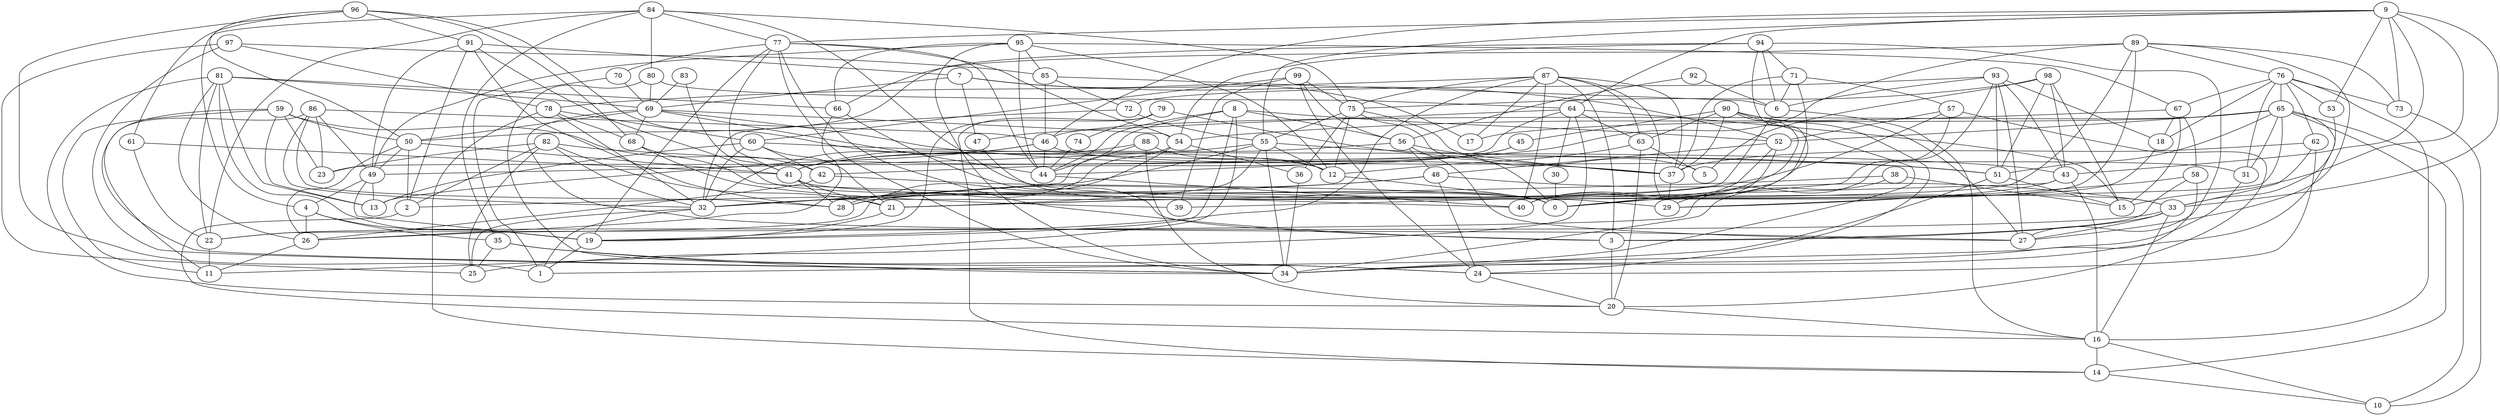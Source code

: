 digraph GG_graph {

subgraph G_graph {
edge [color = black]
"60" -> "21" [dir = none]
"60" -> "43" [dir = none]
"64" -> "30" [dir = none]
"64" -> "23" [dir = none]
"64" -> "47" [dir = none]
"64" -> "15" [dir = none]
"64" -> "25" [dir = none]
"76" -> "31" [dir = none]
"76" -> "65" [dir = none]
"76" -> "67" [dir = none]
"76" -> "73" [dir = none]
"45" -> "41" [dir = none]
"31" -> "1" [dir = none]
"57" -> "20" [dir = none]
"57" -> "28" [dir = none]
"92" -> "56" [dir = none]
"92" -> "6" [dir = none]
"6" -> "32" [dir = none]
"33" -> "27" [dir = none]
"33" -> "3" [dir = none]
"86" -> "28" [dir = none]
"86" -> "32" [dir = none]
"86" -> "46" [dir = none]
"86" -> "23" [dir = none]
"71" -> "37" [dir = none]
"71" -> "6" [dir = none]
"71" -> "40" [dir = none]
"71" -> "57" [dir = none]
"94" -> "50" [dir = none]
"94" -> "6" [dir = none]
"94" -> "0" [dir = none]
"91" -> "49" [dir = none]
"91" -> "0" [dir = none]
"91" -> "2" [dir = none]
"91" -> "7" [dir = none]
"75" -> "5" [dir = none]
"75" -> "36" [dir = none]
"75" -> "55" [dir = none]
"75" -> "0" [dir = none]
"51" -> "15" [dir = none]
"93" -> "18" [dir = none]
"93" -> "22" [dir = none]
"93" -> "43" [dir = none]
"93" -> "51" [dir = none]
"46" -> "32" [dir = none]
"46" -> "44" [dir = none]
"46" -> "13" [dir = none]
"42" -> "0" [dir = none]
"58" -> "34" [dir = none]
"30" -> "0" [dir = none]
"84" -> "80" [dir = none]
"84" -> "35" [dir = none]
"84" -> "75" [dir = none]
"84" -> "77" [dir = none]
"77" -> "3" [dir = none]
"77" -> "44" [dir = none]
"77" -> "41" [dir = none]
"77" -> "54" [dir = none]
"77" -> "19" [dir = none]
"9" -> "55" [dir = none]
"9" -> "33" [dir = none]
"9" -> "46" [dir = none]
"9" -> "64" [dir = none]
"9" -> "53" [dir = none]
"9" -> "43" [dir = none]
"9" -> "15" [dir = none]
"9" -> "73" [dir = none]
"53" -> "33" [dir = none]
"52" -> "40" [dir = none]
"52" -> "48" [dir = none]
"70" -> "1" [dir = none]
"70" -> "69" [dir = none]
"66" -> "26" [dir = none]
"4" -> "19" [dir = none]
"21" -> "19" [dir = none]
"26" -> "11" [dir = none]
"35" -> "25" [dir = none]
"35" -> "34" [dir = none]
"8" -> "52" [dir = none]
"8" -> "44" [dir = none]
"8" -> "11" [dir = none]
"8" -> "32" [dir = none]
"83" -> "41" [dir = none]
"83" -> "69" [dir = none]
"49" -> "13" [dir = none]
"49" -> "4" [dir = none]
"80" -> "69" [dir = none]
"2" -> "16" [dir = none]
"16" -> "10" [dir = none]
"68" -> "40" [dir = none]
"68" -> "39" [dir = none]
"98" -> "43" [dir = none]
"98" -> "15" [dir = none]
"98" -> "5" [dir = none]
"89" -> "73" [dir = none]
"89" -> "66" [dir = none]
"89" -> "0" [dir = none]
"82" -> "51" [dir = none]
"82" -> "25" [dir = none]
"81" -> "22" [dir = none]
"81" -> "13" [dir = none]
"81" -> "26" [dir = none]
"81" -> "19" [dir = none]
"81" -> "69" [dir = none]
"81" -> "20" [dir = none]
"19" -> "1" [dir = none]
"95" -> "85" [dir = none]
"95" -> "44" [dir = none]
"95" -> "34" [dir = none]
"95" -> "12" [dir = none]
"95" -> "66" [dir = none]
"69" -> "27" [dir = none]
"69" -> "44" [dir = none]
"69" -> "50" [dir = none]
"69" -> "37" [dir = none]
"78" -> "68" [dir = none]
"78" -> "32" [dir = none]
"54" -> "28" [dir = none]
"54" -> "36" [dir = none]
"65" -> "51" [dir = none]
"65" -> "46" [dir = none]
"65" -> "14" [dir = none]
"65" -> "34" [dir = none]
"65" -> "31" [dir = none]
"65" -> "10" [dir = none]
"7" -> "69" [dir = none]
"7" -> "17" [dir = none]
"7" -> "52" [dir = none]
"50" -> "41" [dir = none]
"50" -> "49" [dir = none]
"59" -> "42" [dir = none]
"59" -> "11" [dir = none]
"59" -> "13" [dir = none]
"59" -> "34" [dir = none]
"67" -> "58" [dir = none]
"67" -> "15" [dir = none]
"67" -> "54" [dir = none]
"67" -> "18" [dir = none]
"24" -> "20" [dir = none]
"18" -> "0" [dir = none]
"88" -> "41" [dir = none]
"88" -> "12" [dir = none]
"14" -> "10" [dir = none]
"72" -> "32" [dir = none]
"63" -> "12" [dir = none]
"63" -> "20" [dir = none]
"87" -> "3" [dir = none]
"87" -> "78" [dir = none]
"87" -> "37" [dir = none]
"87" -> "19" [dir = none]
"87" -> "17" [dir = none]
"87" -> "75" [dir = none]
"87" -> "40" [dir = none]
"87" -> "29" [dir = none]
"87" -> "63" [dir = none]
"62" -> "37" [dir = none]
"62" -> "24" [dir = none]
"62" -> "33" [dir = none]
"55" -> "21" [dir = none]
"55" -> "34" [dir = none]
"55" -> "51" [dir = none]
"55" -> "49" [dir = none]
"55" -> "32" [dir = none]
"55" -> "12" [dir = none]
"97" -> "78" [dir = none]
"97" -> "34" [dir = none]
"47" -> "0" [dir = none]
"43" -> "16" [dir = none]
"43" -> "39" [dir = none]
"96" -> "61" [dir = none]
"96" -> "68" [dir = none]
"96" -> "1" [dir = none]
"96" -> "12" [dir = none]
"38" -> "2" [dir = none]
"38" -> "34" [dir = none]
"38" -> "15" [dir = none]
"61" -> "22" [dir = none]
"48" -> "32" [dir = none]
"48" -> "24" [dir = none]
"85" -> "46" [dir = none]
"85" -> "6" [dir = none]
"85" -> "72" [dir = none]
"22" -> "11" [dir = none]
"79" -> "74" [dir = none]
"79" -> "37" [dir = none]
"79" -> "19" [dir = none]
"56" -> "48" [dir = none]
"56" -> "41" [dir = none]
"99" -> "75" [dir = none]
"99" -> "56" [dir = none]
"41" -> "28" [dir = none]
"41" -> "29" [dir = none]
"74" -> "44" [dir = none]
"90" -> "34" [dir = none]
"90" -> "37" [dir = none]
"90" -> "24" [dir = none]
"90" -> "45" [dir = none]
"90" -> "27" [dir = none]
"7" -> "47" [dir = none]
"96" -> "91" [dir = none]
"82" -> "23" [dir = none]
"46" -> "31" [dir = none]
"51" -> "34" [dir = none]
"50" -> "2" [dir = none]
"84" -> "33" [dir = none]
"58" -> "3" [dir = none]
"99" -> "39" [dir = none]
"33" -> "22" [dir = none]
"49" -> "19" [dir = none]
"88" -> "44" [dir = none]
"82" -> "32" [dir = none]
"66" -> "3" [dir = none]
"57" -> "52" [dir = none]
"58" -> "29" [dir = none]
"98" -> "75" [dir = none]
"80" -> "64" [dir = none]
"6" -> "16" [dir = none]
"90" -> "63" [dir = none]
"8" -> "56" [dir = none]
"95" -> "67" [dir = none]
"91" -> "28" [dir = none]
"78" -> "14" [dir = none]
"69" -> "68" [dir = none]
"76" -> "53" [dir = none]
"84" -> "4" [dir = none]
"81" -> "66" [dir = none]
"20" -> "16" [dir = none]
"69" -> "54" [dir = none]
"72" -> "55" [dir = none]
"95" -> "49" [dir = none]
"75" -> "12" [dir = none]
"56" -> "37" [dir = none]
"4" -> "26" [dir = none]
"89" -> "76" [dir = none]
"76" -> "18" [dir = none]
"36" -> "34" [dir = none]
"82" -> "21" [dir = none]
"61" -> "41" [dir = none]
"94" -> "54" [dir = none]
"32" -> "25" [dir = none]
"88" -> "20" [dir = none]
"35" -> "24" [dir = none]
"97" -> "85" [dir = none]
"94" -> "27" [dir = none]
"3" -> "20" [dir = none]
"99" -> "60" [dir = none]
"94" -> "71" [dir = none]
"99" -> "24" [dir = none]
"90" -> "40" [dir = none]
"77" -> "34" [dir = none]
"52" -> "29" [dir = none]
"65" -> "52" [dir = none]
"73" -> "10" [dir = none]
"93" -> "27" [dir = none]
"42" -> "26" [dir = none]
"76" -> "62" [dir = none]
"64" -> "63" [dir = none]
"4" -> "35" [dir = none]
"37" -> "29" [dir = none]
"48" -> "28" [dir = none]
"78" -> "60" [dir = none]
"97" -> "25" [dir = none]
"76" -> "16" [dir = none]
"82" -> "2" [dir = none]
"48" -> "33" [dir = none]
"77" -> "70" [dir = none]
"33" -> "16" [dir = none]
"84" -> "22" [dir = none]
"45" -> "42" [dir = none]
"93" -> "72" [dir = none]
"93" -> "6" [dir = none]
"12" -> "0" [dir = none]
"8" -> "19" [dir = none]
"57" -> "0" [dir = none]
"89" -> "21" [dir = none]
"50" -> "26" [dir = none]
"60" -> "13" [dir = none]
"65" -> "21" [dir = none]
"65" -> "17" [dir = none]
"63" -> "5" [dir = none]
"32" -> "1" [dir = none]
"80" -> "24" [dir = none]
"59" -> "23" [dir = none]
"60" -> "32" [dir = none]
"56" -> "27" [dir = none]
"98" -> "51" [dir = none]
"16" -> "14" [dir = none]
"96" -> "50" [dir = none]
"60" -> "42" [dir = none]
"89" -> "44" [dir = none]
"43" -> "29" [dir = none]
"86" -> "49" [dir = none]
"44" -> "40" [dir = none]
"59" -> "50" [dir = none]
"89" -> "27" [dir = none]
"54" -> "26" [dir = none]
"86" -> "11" [dir = none]
"79" -> "14" [dir = none]
"9" -> "77" [dir = none]
"41" -> "21" [dir = none]
}

}
